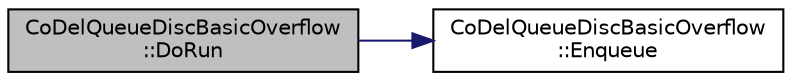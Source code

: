 digraph "CoDelQueueDiscBasicOverflow::DoRun"
{
 // LATEX_PDF_SIZE
  edge [fontname="Helvetica",fontsize="10",labelfontname="Helvetica",labelfontsize="10"];
  node [fontname="Helvetica",fontsize="10",shape=record];
  rankdir="LR";
  Node1 [label="CoDelQueueDiscBasicOverflow\l::DoRun",height=0.2,width=0.4,color="black", fillcolor="grey75", style="filled", fontcolor="black",tooltip="Implementation to actually run this TestCase."];
  Node1 -> Node2 [color="midnightblue",fontsize="10",style="solid",fontname="Helvetica"];
  Node2 [label="CoDelQueueDiscBasicOverflow\l::Enqueue",height=0.2,width=0.4,color="black", fillcolor="white", style="filled",URL="$class_co_del_queue_disc_basic_overflow.html#aafa1c6aac502787881de33c06bd97436",tooltip="Enqueue function."];
}
